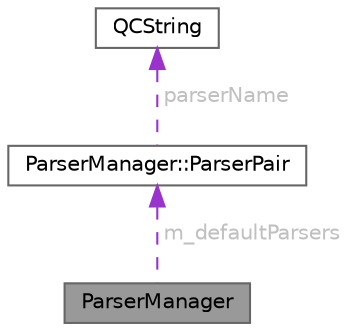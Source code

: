 digraph "ParserManager"
{
 // INTERACTIVE_SVG=YES
 // LATEX_PDF_SIZE
  bgcolor="transparent";
  edge [fontname=Helvetica,fontsize=10,labelfontname=Helvetica,labelfontsize=10];
  node [fontname=Helvetica,fontsize=10,shape=box,height=0.2,width=0.4];
  Node1 [label="ParserManager",height=0.2,width=0.4,color="gray40", fillcolor="grey60", style="filled", fontcolor="black",tooltip="Manages programming language parsers."];
  Node2 -> Node1 [dir="back",color="darkorchid3",style="dashed",label=" m_defaultParsers",fontcolor="grey" ];
  Node2 [label="ParserManager::ParserPair",height=0.2,width=0.4,color="gray40", fillcolor="white", style="filled",URL="$df/d04/struct_parser_manager_1_1_parser_pair.html",tooltip=" "];
  Node3 -> Node2 [dir="back",color="darkorchid3",style="dashed",label=" parserName",fontcolor="grey" ];
  Node3 [label="QCString",height=0.2,width=0.4,color="gray40", fillcolor="white", style="filled",URL="$d9/d45/class_q_c_string.html",tooltip="This is an alternative implementation of QCString."];
}
